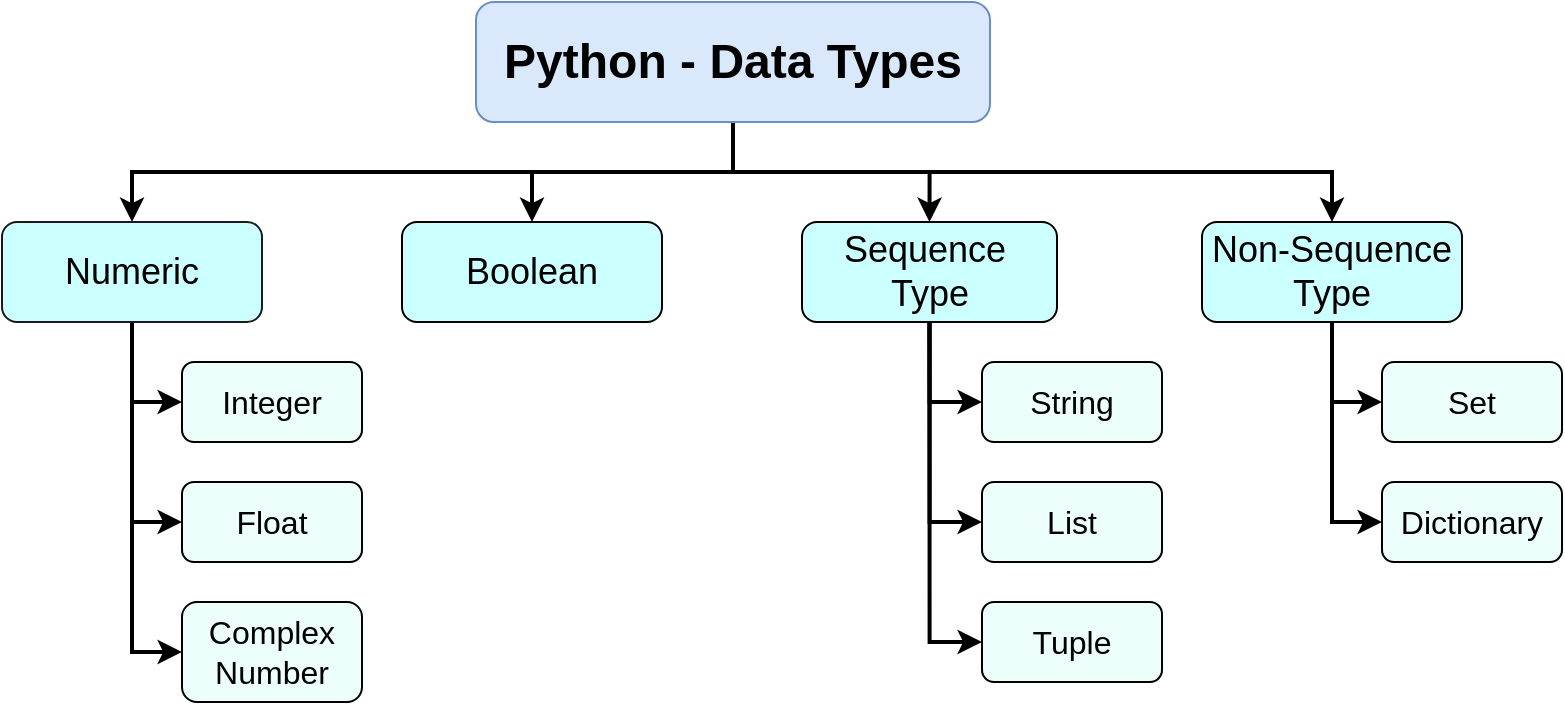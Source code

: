 <mxfile version="24.0.2" type="device">
  <diagram name="Page-1" id="7b8Y8SlTeopUO8dvRDKn">
    <mxGraphModel dx="1368" dy="795" grid="1" gridSize="10" guides="1" tooltips="1" connect="1" arrows="1" fold="1" page="1" pageScale="1" pageWidth="850" pageHeight="1100" math="0" shadow="0">
      <root>
        <mxCell id="0" />
        <mxCell id="1" parent="0" />
        <mxCell id="4-he3v3tDCcrN9qqTHR9-16" style="edgeStyle=orthogonalEdgeStyle;rounded=0;orthogonalLoop=1;jettySize=auto;html=1;exitX=0.5;exitY=1;exitDx=0;exitDy=0;strokeWidth=2;" edge="1" parent="1" source="4-he3v3tDCcrN9qqTHR9-1" target="4-he3v3tDCcrN9qqTHR9-3">
          <mxGeometry relative="1" as="geometry" />
        </mxCell>
        <mxCell id="4-he3v3tDCcrN9qqTHR9-17" style="edgeStyle=orthogonalEdgeStyle;rounded=0;orthogonalLoop=1;jettySize=auto;html=1;exitX=0.5;exitY=1;exitDx=0;exitDy=0;entryX=0.5;entryY=0;entryDx=0;entryDy=0;strokeWidth=2;" edge="1" parent="1" source="4-he3v3tDCcrN9qqTHR9-1" target="4-he3v3tDCcrN9qqTHR9-2">
          <mxGeometry relative="1" as="geometry" />
        </mxCell>
        <mxCell id="4-he3v3tDCcrN9qqTHR9-18" style="edgeStyle=orthogonalEdgeStyle;rounded=0;orthogonalLoop=1;jettySize=auto;html=1;exitX=0.5;exitY=1;exitDx=0;exitDy=0;entryX=0.5;entryY=0;entryDx=0;entryDy=0;strokeWidth=2;" edge="1" parent="1" source="4-he3v3tDCcrN9qqTHR9-1" target="4-he3v3tDCcrN9qqTHR9-4">
          <mxGeometry relative="1" as="geometry" />
        </mxCell>
        <mxCell id="4-he3v3tDCcrN9qqTHR9-19" style="edgeStyle=orthogonalEdgeStyle;rounded=0;orthogonalLoop=1;jettySize=auto;html=1;exitX=0.5;exitY=1;exitDx=0;exitDy=0;entryX=0.5;entryY=0;entryDx=0;entryDy=0;strokeWidth=2;" edge="1" parent="1" source="4-he3v3tDCcrN9qqTHR9-1" target="4-he3v3tDCcrN9qqTHR9-6">
          <mxGeometry relative="1" as="geometry" />
        </mxCell>
        <mxCell id="4-he3v3tDCcrN9qqTHR9-1" value="&lt;b&gt;Python - Data Types&lt;/b&gt;" style="rounded=1;whiteSpace=wrap;html=1;fontSize=24;fillColor=#dae8fc;strokeColor=#6c8ebf;" vertex="1" parent="1">
          <mxGeometry x="297" y="50" width="257" height="60" as="geometry" />
        </mxCell>
        <mxCell id="4-he3v3tDCcrN9qqTHR9-2" value="Boolean" style="rounded=1;whiteSpace=wrap;html=1;fontSize=18;fillColor=#CCFFFF;strokeColor=#000000;" vertex="1" parent="1">
          <mxGeometry x="260" y="160" width="130" height="50" as="geometry" />
        </mxCell>
        <mxCell id="4-he3v3tDCcrN9qqTHR9-20" style="edgeStyle=orthogonalEdgeStyle;rounded=0;orthogonalLoop=1;jettySize=auto;html=1;exitX=0.5;exitY=1;exitDx=0;exitDy=0;entryX=0;entryY=0.5;entryDx=0;entryDy=0;strokeWidth=2;" edge="1" parent="1" source="4-he3v3tDCcrN9qqTHR9-3" target="4-he3v3tDCcrN9qqTHR9-8">
          <mxGeometry relative="1" as="geometry" />
        </mxCell>
        <mxCell id="4-he3v3tDCcrN9qqTHR9-21" style="edgeStyle=orthogonalEdgeStyle;rounded=0;orthogonalLoop=1;jettySize=auto;html=1;exitX=0.5;exitY=1;exitDx=0;exitDy=0;entryX=0;entryY=0.5;entryDx=0;entryDy=0;strokeWidth=2;" edge="1" parent="1" source="4-he3v3tDCcrN9qqTHR9-3" target="4-he3v3tDCcrN9qqTHR9-10">
          <mxGeometry relative="1" as="geometry" />
        </mxCell>
        <mxCell id="4-he3v3tDCcrN9qqTHR9-22" style="edgeStyle=orthogonalEdgeStyle;rounded=0;orthogonalLoop=1;jettySize=auto;html=1;exitX=0.5;exitY=1;exitDx=0;exitDy=0;entryX=0;entryY=0.5;entryDx=0;entryDy=0;strokeWidth=2;" edge="1" parent="1" source="4-he3v3tDCcrN9qqTHR9-3" target="4-he3v3tDCcrN9qqTHR9-7">
          <mxGeometry relative="1" as="geometry" />
        </mxCell>
        <mxCell id="4-he3v3tDCcrN9qqTHR9-3" value="Numeric" style="rounded=1;whiteSpace=wrap;html=1;fontSize=18;fillColor=#CCFFFF;strokeColor=#1A1A1A;" vertex="1" parent="1">
          <mxGeometry x="60" y="160" width="130" height="50" as="geometry" />
        </mxCell>
        <mxCell id="4-he3v3tDCcrN9qqTHR9-24" style="edgeStyle=orthogonalEdgeStyle;rounded=0;orthogonalLoop=1;jettySize=auto;html=1;exitX=0.5;exitY=1;exitDx=0;exitDy=0;entryX=0;entryY=0.5;entryDx=0;entryDy=0;strokeWidth=2;" edge="1" parent="1" source="4-he3v3tDCcrN9qqTHR9-4" target="4-he3v3tDCcrN9qqTHR9-11">
          <mxGeometry relative="1" as="geometry" />
        </mxCell>
        <mxCell id="4-he3v3tDCcrN9qqTHR9-25" style="edgeStyle=orthogonalEdgeStyle;rounded=0;orthogonalLoop=1;jettySize=auto;html=1;exitX=0.5;exitY=1;exitDx=0;exitDy=0;entryX=0;entryY=0.5;entryDx=0;entryDy=0;strokeWidth=2;" edge="1" parent="1" source="4-he3v3tDCcrN9qqTHR9-4" target="4-he3v3tDCcrN9qqTHR9-12">
          <mxGeometry relative="1" as="geometry" />
        </mxCell>
        <mxCell id="4-he3v3tDCcrN9qqTHR9-26" style="edgeStyle=orthogonalEdgeStyle;rounded=0;orthogonalLoop=1;jettySize=auto;html=1;exitX=0.5;exitY=1;exitDx=0;exitDy=0;entryX=0;entryY=0.5;entryDx=0;entryDy=0;strokeWidth=2;" edge="1" parent="1" source="4-he3v3tDCcrN9qqTHR9-4" target="4-he3v3tDCcrN9qqTHR9-13">
          <mxGeometry relative="1" as="geometry" />
        </mxCell>
        <mxCell id="4-he3v3tDCcrN9qqTHR9-4" value="&lt;div&gt;Sequence&amp;nbsp;&lt;/div&gt;&lt;div&gt;Type&lt;/div&gt;" style="rounded=1;whiteSpace=wrap;html=1;fontSize=18;fillColor=#CCFFFF;strokeColor=#000000;" vertex="1" parent="1">
          <mxGeometry x="460" y="160" width="127.5" height="50" as="geometry" />
        </mxCell>
        <mxCell id="4-he3v3tDCcrN9qqTHR9-27" style="edgeStyle=orthogonalEdgeStyle;rounded=0;orthogonalLoop=1;jettySize=auto;html=1;exitX=0.5;exitY=1;exitDx=0;exitDy=0;entryX=0;entryY=0.5;entryDx=0;entryDy=0;strokeWidth=2;" edge="1" parent="1" source="4-he3v3tDCcrN9qqTHR9-6" target="4-he3v3tDCcrN9qqTHR9-14">
          <mxGeometry relative="1" as="geometry" />
        </mxCell>
        <mxCell id="4-he3v3tDCcrN9qqTHR9-28" style="edgeStyle=orthogonalEdgeStyle;rounded=0;orthogonalLoop=1;jettySize=auto;html=1;exitX=0.5;exitY=1;exitDx=0;exitDy=0;entryX=0;entryY=0.5;entryDx=0;entryDy=0;strokeWidth=2;" edge="1" parent="1" source="4-he3v3tDCcrN9qqTHR9-6" target="4-he3v3tDCcrN9qqTHR9-15">
          <mxGeometry relative="1" as="geometry" />
        </mxCell>
        <mxCell id="4-he3v3tDCcrN9qqTHR9-6" value="&lt;div&gt;Non-Sequence Type&lt;/div&gt;" style="rounded=1;whiteSpace=wrap;html=1;fontSize=18;fillColor=#CCFFFF;strokeColor=#000000;" vertex="1" parent="1">
          <mxGeometry x="660" y="160" width="130" height="50" as="geometry" />
        </mxCell>
        <mxCell id="4-he3v3tDCcrN9qqTHR9-7" value="&lt;div style=&quot;font-size: 16px;&quot;&gt;&lt;font style=&quot;font-size: 16px;&quot;&gt;Complex &lt;br style=&quot;font-size: 16px;&quot;&gt;&lt;/font&gt;&lt;/div&gt;&lt;div style=&quot;font-size: 16px;&quot;&gt;&lt;font style=&quot;font-size: 16px;&quot;&gt;&lt;font style=&quot;font-size: 16px;&quot;&gt;Number&lt;/font&gt;&lt;br style=&quot;font-size: 16px;&quot;&gt;&lt;/font&gt;&lt;/div&gt;" style="rounded=1;whiteSpace=wrap;html=1;fontSize=16;fillColor=#EDFFFB;" vertex="1" parent="1">
          <mxGeometry x="150" y="350" width="90" height="50" as="geometry" />
        </mxCell>
        <mxCell id="4-he3v3tDCcrN9qqTHR9-8" value="&lt;div style=&quot;font-size: 16px;&quot;&gt;Integer&lt;/div&gt;" style="rounded=1;whiteSpace=wrap;html=1;fontSize=16;fillColor=#EDFFFB;strokeColor=#000000;" vertex="1" parent="1">
          <mxGeometry x="150" y="230" width="90" height="40" as="geometry" />
        </mxCell>
        <mxCell id="4-he3v3tDCcrN9qqTHR9-10" value="Float" style="rounded=1;whiteSpace=wrap;html=1;fontSize=16;fillColor=#EDFFFB;" vertex="1" parent="1">
          <mxGeometry x="150" y="290" width="90" height="40" as="geometry" />
        </mxCell>
        <mxCell id="4-he3v3tDCcrN9qqTHR9-11" value="String" style="rounded=1;whiteSpace=wrap;html=1;fontSize=16;fillColor=#EDFFFB;" vertex="1" parent="1">
          <mxGeometry x="550" y="230" width="90" height="40" as="geometry" />
        </mxCell>
        <mxCell id="4-he3v3tDCcrN9qqTHR9-12" value="List" style="rounded=1;whiteSpace=wrap;html=1;fontSize=16;fillColor=#EDFFFB;" vertex="1" parent="1">
          <mxGeometry x="550" y="290" width="90" height="40" as="geometry" />
        </mxCell>
        <mxCell id="4-he3v3tDCcrN9qqTHR9-13" value="Tuple" style="rounded=1;whiteSpace=wrap;html=1;fontSize=16;fillColor=#EDFFFB;" vertex="1" parent="1">
          <mxGeometry x="550" y="350" width="90" height="40" as="geometry" />
        </mxCell>
        <mxCell id="4-he3v3tDCcrN9qqTHR9-14" value="Set" style="rounded=1;whiteSpace=wrap;html=1;fontSize=16;fillColor=#EDFFFB;" vertex="1" parent="1">
          <mxGeometry x="750" y="230" width="90" height="40" as="geometry" />
        </mxCell>
        <mxCell id="4-he3v3tDCcrN9qqTHR9-15" value="Dictionary" style="rounded=1;whiteSpace=wrap;html=1;fontSize=16;fillColor=#EDFFFB;" vertex="1" parent="1">
          <mxGeometry x="750" y="290" width="90" height="40" as="geometry" />
        </mxCell>
      </root>
    </mxGraphModel>
  </diagram>
</mxfile>
